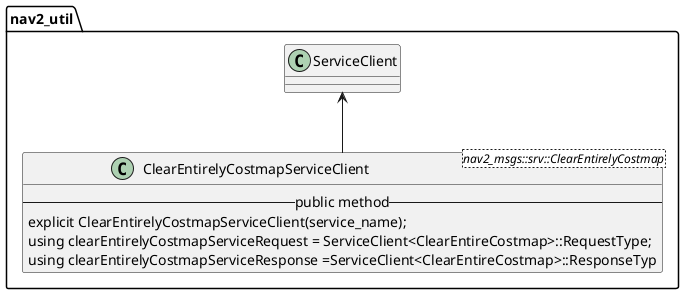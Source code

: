 @startuml
'https://plantuml.com/class-diagram

namespace nav2_util{
class ClearEntirelyCostmapServiceClient<nav2_msgs::srv::ClearEntirelyCostmap>{
-- public method --
explicit ClearEntirelyCostmapServiceClient(service_name);
using clearEntirelyCostmapServiceRequest = ServiceClient<ClearEntireCostmap>::RequestType;
using clearEntirelyCostmapServiceResponse =ServiceClient<ClearEntireCostmap>::ResponseTyp
}
ServiceClient <-- ClearEntirelyCostmapServiceClient


}
@enduml